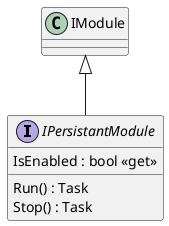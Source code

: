 @startuml
interface IPersistantModule {
    Run() : Task
    Stop() : Task
    IsEnabled : bool <<get>>
}
IModule <|-- IPersistantModule
@enduml
